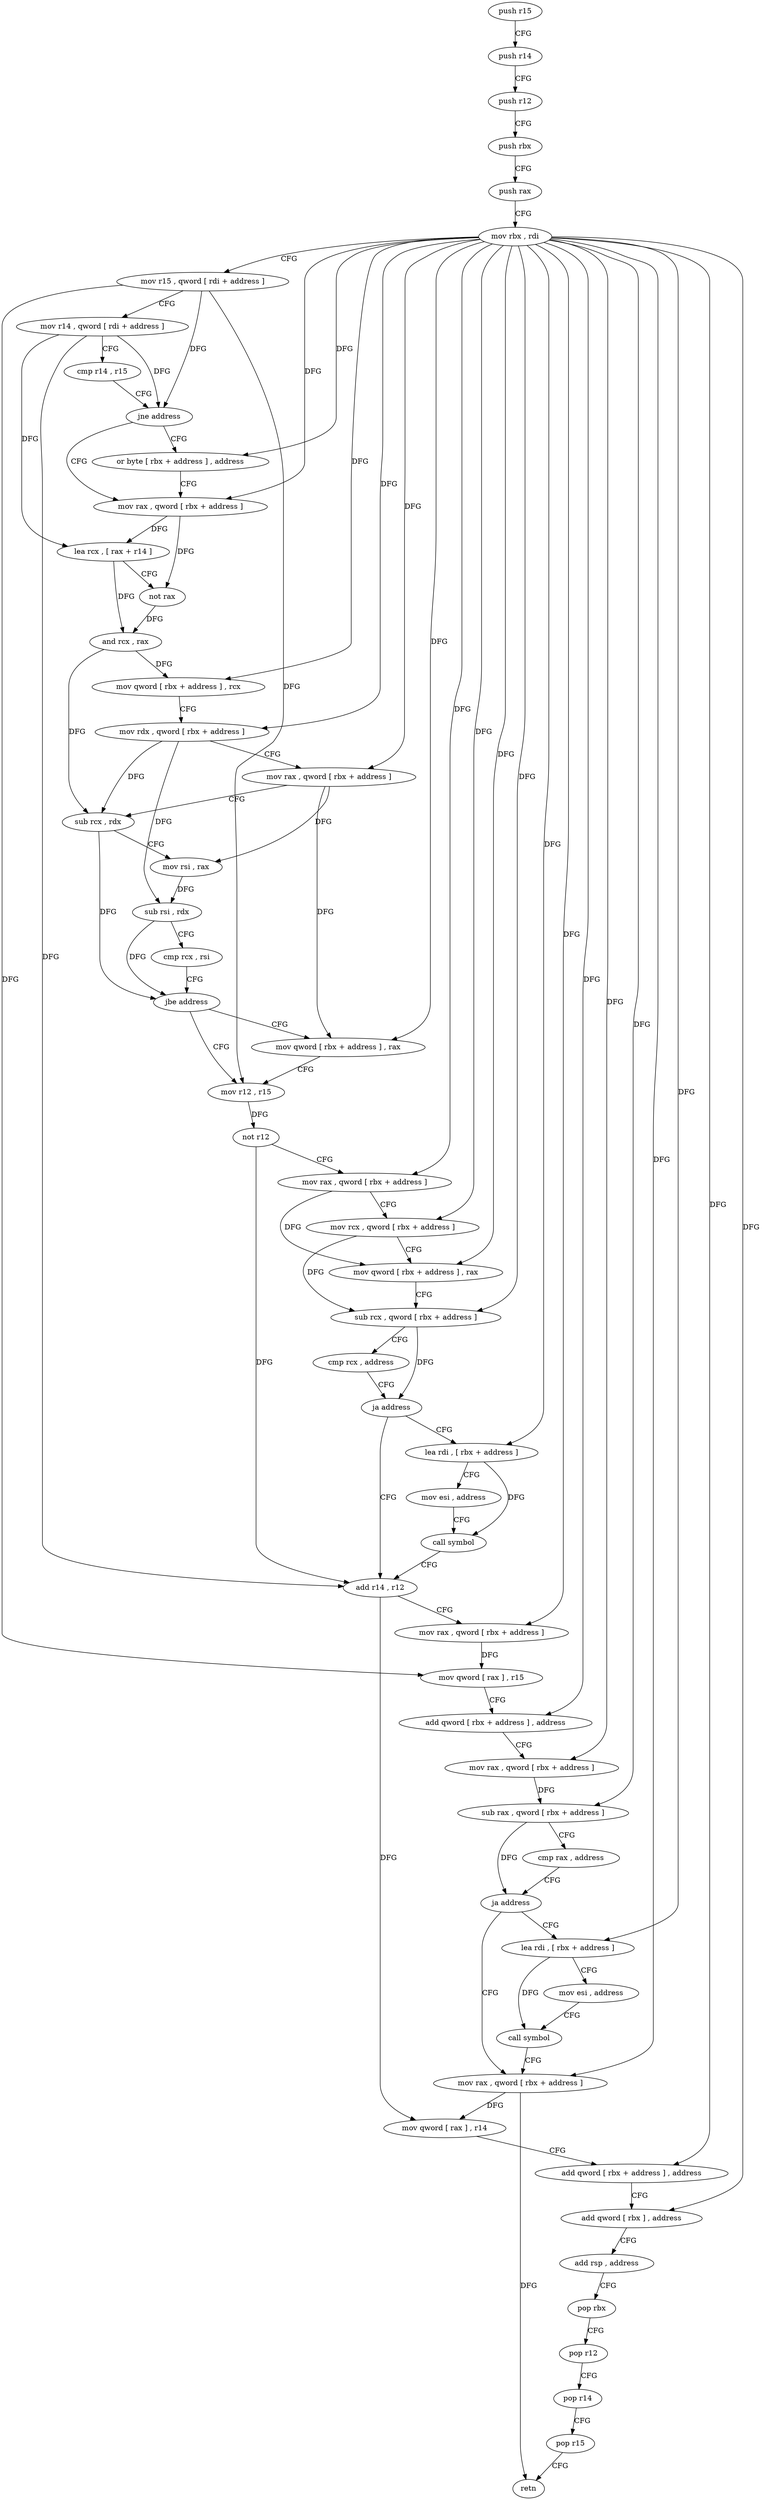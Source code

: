 digraph "func" {
"4219936" [label = "push r15" ]
"4219938" [label = "push r14" ]
"4219940" [label = "push r12" ]
"4219942" [label = "push rbx" ]
"4219943" [label = "push rax" ]
"4219944" [label = "mov rbx , rdi" ]
"4219947" [label = "mov r15 , qword [ rdi + address ]" ]
"4219951" [label = "mov r14 , qword [ rdi + address ]" ]
"4219955" [label = "cmp r14 , r15" ]
"4219958" [label = "jne address" ]
"4219964" [label = "mov rax , qword [ rbx + address ]" ]
"4219960" [label = "or byte [ rbx + address ] , address" ]
"4219968" [label = "lea rcx , [ rax + r14 ]" ]
"4219972" [label = "not rax" ]
"4219975" [label = "and rcx , rax" ]
"4219978" [label = "mov qword [ rbx + address ] , rcx" ]
"4219982" [label = "mov rdx , qword [ rbx + address ]" ]
"4219986" [label = "mov rax , qword [ rbx + address ]" ]
"4219990" [label = "sub rcx , rdx" ]
"4219993" [label = "mov rsi , rax" ]
"4219996" [label = "sub rsi , rdx" ]
"4219999" [label = "cmp rcx , rsi" ]
"4220002" [label = "jbe address" ]
"4220008" [label = "mov r12 , r15" ]
"4220004" [label = "mov qword [ rbx + address ] , rax" ]
"4220011" [label = "not r12" ]
"4220014" [label = "mov rax , qword [ rbx + address ]" ]
"4220018" [label = "mov rcx , qword [ rbx + address ]" ]
"4220025" [label = "mov qword [ rbx + address ] , rax" ]
"4220029" [label = "sub rcx , qword [ rbx + address ]" ]
"4220036" [label = "cmp rcx , address" ]
"4220040" [label = "ja address" ]
"4220056" [label = "add r14 , r12" ]
"4220042" [label = "lea rdi , [ rbx + address ]" ]
"4220059" [label = "mov rax , qword [ rbx + address ]" ]
"4220066" [label = "mov qword [ rax ] , r15" ]
"4220069" [label = "add qword [ rbx + address ] , address" ]
"4220077" [label = "mov rax , qword [ rbx + address ]" ]
"4220084" [label = "sub rax , qword [ rbx + address ]" ]
"4220091" [label = "cmp rax , address" ]
"4220095" [label = "ja address" ]
"4220114" [label = "mov rax , qword [ rbx + address ]" ]
"4220097" [label = "lea rdi , [ rbx + address ]" ]
"4220046" [label = "mov esi , address" ]
"4220051" [label = "call symbol" ]
"4220121" [label = "mov qword [ rax ] , r14" ]
"4220124" [label = "add qword [ rbx + address ] , address" ]
"4220132" [label = "add qword [ rbx ] , address" ]
"4220136" [label = "add rsp , address" ]
"4220140" [label = "pop rbx" ]
"4220141" [label = "pop r12" ]
"4220143" [label = "pop r14" ]
"4220145" [label = "pop r15" ]
"4220147" [label = "retn" ]
"4220104" [label = "mov esi , address" ]
"4220109" [label = "call symbol" ]
"4219936" -> "4219938" [ label = "CFG" ]
"4219938" -> "4219940" [ label = "CFG" ]
"4219940" -> "4219942" [ label = "CFG" ]
"4219942" -> "4219943" [ label = "CFG" ]
"4219943" -> "4219944" [ label = "CFG" ]
"4219944" -> "4219947" [ label = "CFG" ]
"4219944" -> "4219964" [ label = "DFG" ]
"4219944" -> "4219978" [ label = "DFG" ]
"4219944" -> "4219982" [ label = "DFG" ]
"4219944" -> "4219986" [ label = "DFG" ]
"4219944" -> "4219960" [ label = "DFG" ]
"4219944" -> "4220014" [ label = "DFG" ]
"4219944" -> "4220018" [ label = "DFG" ]
"4219944" -> "4220025" [ label = "DFG" ]
"4219944" -> "4220029" [ label = "DFG" ]
"4219944" -> "4220004" [ label = "DFG" ]
"4219944" -> "4220059" [ label = "DFG" ]
"4219944" -> "4220069" [ label = "DFG" ]
"4219944" -> "4220077" [ label = "DFG" ]
"4219944" -> "4220084" [ label = "DFG" ]
"4219944" -> "4220042" [ label = "DFG" ]
"4219944" -> "4220114" [ label = "DFG" ]
"4219944" -> "4220124" [ label = "DFG" ]
"4219944" -> "4220132" [ label = "DFG" ]
"4219944" -> "4220097" [ label = "DFG" ]
"4219947" -> "4219951" [ label = "CFG" ]
"4219947" -> "4219958" [ label = "DFG" ]
"4219947" -> "4220008" [ label = "DFG" ]
"4219947" -> "4220066" [ label = "DFG" ]
"4219951" -> "4219955" [ label = "CFG" ]
"4219951" -> "4219958" [ label = "DFG" ]
"4219951" -> "4219968" [ label = "DFG" ]
"4219951" -> "4220056" [ label = "DFG" ]
"4219955" -> "4219958" [ label = "CFG" ]
"4219958" -> "4219964" [ label = "CFG" ]
"4219958" -> "4219960" [ label = "CFG" ]
"4219964" -> "4219968" [ label = "DFG" ]
"4219964" -> "4219972" [ label = "DFG" ]
"4219960" -> "4219964" [ label = "CFG" ]
"4219968" -> "4219972" [ label = "CFG" ]
"4219968" -> "4219975" [ label = "DFG" ]
"4219972" -> "4219975" [ label = "DFG" ]
"4219975" -> "4219978" [ label = "DFG" ]
"4219975" -> "4219990" [ label = "DFG" ]
"4219978" -> "4219982" [ label = "CFG" ]
"4219982" -> "4219986" [ label = "CFG" ]
"4219982" -> "4219990" [ label = "DFG" ]
"4219982" -> "4219996" [ label = "DFG" ]
"4219986" -> "4219990" [ label = "CFG" ]
"4219986" -> "4219993" [ label = "DFG" ]
"4219986" -> "4220004" [ label = "DFG" ]
"4219990" -> "4219993" [ label = "CFG" ]
"4219990" -> "4220002" [ label = "DFG" ]
"4219993" -> "4219996" [ label = "DFG" ]
"4219996" -> "4219999" [ label = "CFG" ]
"4219996" -> "4220002" [ label = "DFG" ]
"4219999" -> "4220002" [ label = "CFG" ]
"4220002" -> "4220008" [ label = "CFG" ]
"4220002" -> "4220004" [ label = "CFG" ]
"4220008" -> "4220011" [ label = "DFG" ]
"4220004" -> "4220008" [ label = "CFG" ]
"4220011" -> "4220014" [ label = "CFG" ]
"4220011" -> "4220056" [ label = "DFG" ]
"4220014" -> "4220018" [ label = "CFG" ]
"4220014" -> "4220025" [ label = "DFG" ]
"4220018" -> "4220025" [ label = "CFG" ]
"4220018" -> "4220029" [ label = "DFG" ]
"4220025" -> "4220029" [ label = "CFG" ]
"4220029" -> "4220036" [ label = "CFG" ]
"4220029" -> "4220040" [ label = "DFG" ]
"4220036" -> "4220040" [ label = "CFG" ]
"4220040" -> "4220056" [ label = "CFG" ]
"4220040" -> "4220042" [ label = "CFG" ]
"4220056" -> "4220059" [ label = "CFG" ]
"4220056" -> "4220121" [ label = "DFG" ]
"4220042" -> "4220046" [ label = "CFG" ]
"4220042" -> "4220051" [ label = "DFG" ]
"4220059" -> "4220066" [ label = "DFG" ]
"4220066" -> "4220069" [ label = "CFG" ]
"4220069" -> "4220077" [ label = "CFG" ]
"4220077" -> "4220084" [ label = "DFG" ]
"4220084" -> "4220091" [ label = "CFG" ]
"4220084" -> "4220095" [ label = "DFG" ]
"4220091" -> "4220095" [ label = "CFG" ]
"4220095" -> "4220114" [ label = "CFG" ]
"4220095" -> "4220097" [ label = "CFG" ]
"4220114" -> "4220121" [ label = "DFG" ]
"4220114" -> "4220147" [ label = "DFG" ]
"4220097" -> "4220104" [ label = "CFG" ]
"4220097" -> "4220109" [ label = "DFG" ]
"4220046" -> "4220051" [ label = "CFG" ]
"4220051" -> "4220056" [ label = "CFG" ]
"4220121" -> "4220124" [ label = "CFG" ]
"4220124" -> "4220132" [ label = "CFG" ]
"4220132" -> "4220136" [ label = "CFG" ]
"4220136" -> "4220140" [ label = "CFG" ]
"4220140" -> "4220141" [ label = "CFG" ]
"4220141" -> "4220143" [ label = "CFG" ]
"4220143" -> "4220145" [ label = "CFG" ]
"4220145" -> "4220147" [ label = "CFG" ]
"4220104" -> "4220109" [ label = "CFG" ]
"4220109" -> "4220114" [ label = "CFG" ]
}
